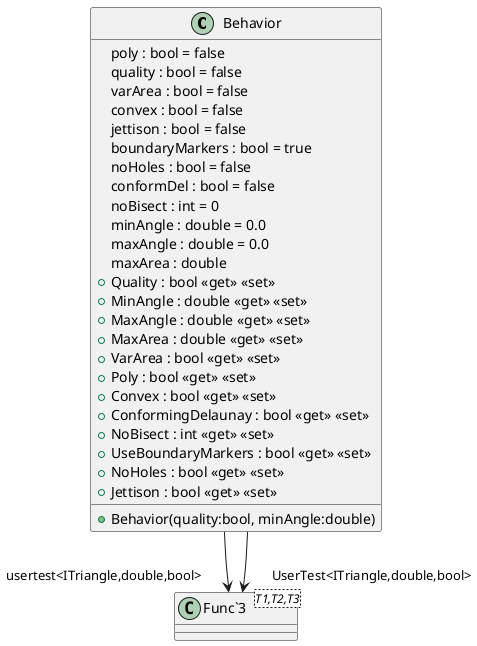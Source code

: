 @startuml
class Behavior {
    poly : bool = false
    quality : bool = false
    varArea : bool = false
    convex : bool = false
    jettison : bool = false
    boundaryMarkers : bool = true
    noHoles : bool = false
    conformDel : bool = false
    noBisect : int = 0
    minAngle : double = 0.0
    maxAngle : double = 0.0
    maxArea : double
    + Behavior(quality:bool, minAngle:double)
    + Quality : bool <<get>> <<set>>
    + MinAngle : double <<get>> <<set>>
    + MaxAngle : double <<get>> <<set>>
    + MaxArea : double <<get>> <<set>>
    + VarArea : bool <<get>> <<set>>
    + Poly : bool <<get>> <<set>>
    + Convex : bool <<get>> <<set>>
    + ConformingDelaunay : bool <<get>> <<set>>
    + NoBisect : int <<get>> <<set>>
    + UseBoundaryMarkers : bool <<get>> <<set>>
    + NoHoles : bool <<get>> <<set>>
    + Jettison : bool <<get>> <<set>>
}
class "Func`3"<T1,T2,T3> {
}
Behavior --> "usertest<ITriangle,double,bool>" "Func`3"
Behavior --> "UserTest<ITriangle,double,bool>" "Func`3"
@enduml
